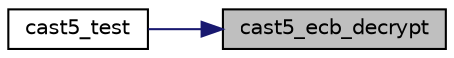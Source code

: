 digraph "cast5_ecb_decrypt"
{
 // LATEX_PDF_SIZE
  edge [fontname="Helvetica",fontsize="10",labelfontname="Helvetica",labelfontsize="10"];
  node [fontname="Helvetica",fontsize="10",shape=record];
  rankdir="RL";
  Node6 [label="cast5_ecb_decrypt",height=0.2,width=0.4,color="black", fillcolor="grey75", style="filled", fontcolor="black",tooltip="Decrypts a block of text with LTC_CAST5."];
  Node6 -> Node7 [dir="back",color="midnightblue",fontsize="10",style="solid"];
  Node7 [label="cast5_test",height=0.2,width=0.4,color="black", fillcolor="white", style="filled",URL="$cast5_8c.html#a43713a874b3ac6a93bbeed5dd301f455",tooltip="Performs a self-test of the LTC_CAST5 block cipher."];
}
